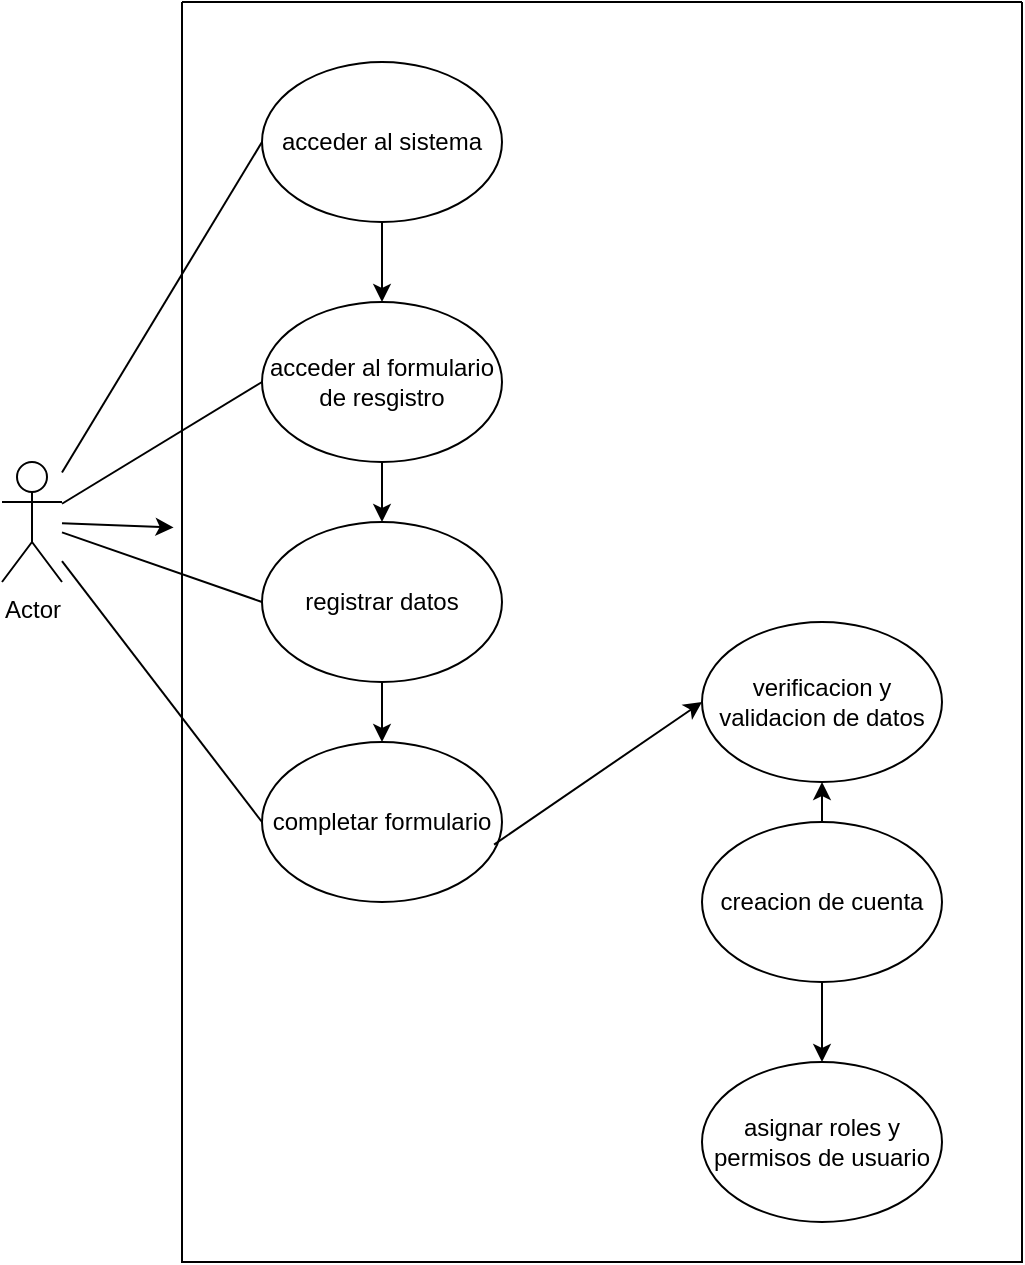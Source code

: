 <mxfile version="24.6.5" type="github">
  <diagram name="Página-1" id="8t8FhbhFCnX5sqYWsS4-">
    <mxGraphModel dx="1434" dy="780" grid="1" gridSize="10" guides="1" tooltips="1" connect="1" arrows="1" fold="1" page="1" pageScale="1" pageWidth="827" pageHeight="1169" math="0" shadow="0">
      <root>
        <mxCell id="0" />
        <mxCell id="1" parent="0" />
        <mxCell id="fkMWWv7B4svhQj1MSjRR-1" value="Actor" style="shape=umlActor;verticalLabelPosition=bottom;verticalAlign=top;html=1;outlineConnect=0;" vertex="1" parent="1">
          <mxGeometry x="30" y="270" width="30" height="60" as="geometry" />
        </mxCell>
        <mxCell id="fkMWWv7B4svhQj1MSjRR-3" value="acceder al sistema" style="ellipse;whiteSpace=wrap;html=1;" vertex="1" parent="1">
          <mxGeometry x="160" y="70" width="120" height="80" as="geometry" />
        </mxCell>
        <mxCell id="fkMWWv7B4svhQj1MSjRR-4" value="acceder al formulario de resgistro" style="ellipse;whiteSpace=wrap;html=1;" vertex="1" parent="1">
          <mxGeometry x="160" y="190" width="120" height="80" as="geometry" />
        </mxCell>
        <mxCell id="fkMWWv7B4svhQj1MSjRR-5" value="registrar datos" style="ellipse;whiteSpace=wrap;html=1;" vertex="1" parent="1">
          <mxGeometry x="160" y="300" width="120" height="80" as="geometry" />
        </mxCell>
        <mxCell id="fkMWWv7B4svhQj1MSjRR-7" value="verificacion y validacion de datos" style="ellipse;whiteSpace=wrap;html=1;" vertex="1" parent="1">
          <mxGeometry x="380" y="350" width="120" height="80" as="geometry" />
        </mxCell>
        <mxCell id="fkMWWv7B4svhQj1MSjRR-8" value="creacion de cuenta" style="ellipse;whiteSpace=wrap;html=1;" vertex="1" parent="1">
          <mxGeometry x="380" y="450" width="120" height="80" as="geometry" />
        </mxCell>
        <mxCell id="fkMWWv7B4svhQj1MSjRR-10" value="" style="swimlane;startSize=0;" vertex="1" parent="1">
          <mxGeometry x="120" y="40" width="420" height="630" as="geometry" />
        </mxCell>
        <mxCell id="fkMWWv7B4svhQj1MSjRR-6" value="completar formulario" style="ellipse;whiteSpace=wrap;html=1;" vertex="1" parent="fkMWWv7B4svhQj1MSjRR-10">
          <mxGeometry x="40" y="370" width="120" height="80" as="geometry" />
        </mxCell>
        <mxCell id="fkMWWv7B4svhQj1MSjRR-9" value="asignar roles y permisos de usuario" style="ellipse;whiteSpace=wrap;html=1;" vertex="1" parent="fkMWWv7B4svhQj1MSjRR-10">
          <mxGeometry x="260" y="530" width="120" height="80" as="geometry" />
        </mxCell>
        <mxCell id="fkMWWv7B4svhQj1MSjRR-11" value="" style="endArrow=classic;html=1;rounded=0;entryX=-0.01;entryY=0.417;entryDx=0;entryDy=0;entryPerimeter=0;" edge="1" parent="1" source="fkMWWv7B4svhQj1MSjRR-1" target="fkMWWv7B4svhQj1MSjRR-10">
          <mxGeometry width="50" height="50" relative="1" as="geometry">
            <mxPoint x="240" y="290" as="sourcePoint" />
            <mxPoint x="290" y="240" as="targetPoint" />
          </mxGeometry>
        </mxCell>
        <mxCell id="fkMWWv7B4svhQj1MSjRR-12" value="" style="endArrow=classic;html=1;rounded=0;entryX=0.5;entryY=0;entryDx=0;entryDy=0;" edge="1" parent="1" source="fkMWWv7B4svhQj1MSjRR-3" target="fkMWWv7B4svhQj1MSjRR-4">
          <mxGeometry width="50" height="50" relative="1" as="geometry">
            <mxPoint x="70" y="311" as="sourcePoint" />
            <mxPoint x="126" y="313" as="targetPoint" />
          </mxGeometry>
        </mxCell>
        <mxCell id="fkMWWv7B4svhQj1MSjRR-13" value="" style="endArrow=classic;html=1;rounded=0;entryX=0.5;entryY=0;entryDx=0;entryDy=0;exitX=0.5;exitY=1;exitDx=0;exitDy=0;" edge="1" parent="1" source="fkMWWv7B4svhQj1MSjRR-4" target="fkMWWv7B4svhQj1MSjRR-5">
          <mxGeometry width="50" height="50" relative="1" as="geometry">
            <mxPoint x="230" y="160" as="sourcePoint" />
            <mxPoint x="230" y="200" as="targetPoint" />
          </mxGeometry>
        </mxCell>
        <mxCell id="fkMWWv7B4svhQj1MSjRR-14" value="" style="endArrow=classic;html=1;rounded=0;entryX=0.5;entryY=0;entryDx=0;entryDy=0;exitX=0.5;exitY=1;exitDx=0;exitDy=0;" edge="1" parent="1" source="fkMWWv7B4svhQj1MSjRR-5" target="fkMWWv7B4svhQj1MSjRR-6">
          <mxGeometry width="50" height="50" relative="1" as="geometry">
            <mxPoint x="230" y="280" as="sourcePoint" />
            <mxPoint x="230" y="310" as="targetPoint" />
          </mxGeometry>
        </mxCell>
        <mxCell id="fkMWWv7B4svhQj1MSjRR-15" value="" style="endArrow=classic;html=1;rounded=0;entryX=0;entryY=0.5;entryDx=0;entryDy=0;exitX=0.967;exitY=0.641;exitDx=0;exitDy=0;exitPerimeter=0;" edge="1" parent="1" source="fkMWWv7B4svhQj1MSjRR-6" target="fkMWWv7B4svhQj1MSjRR-7">
          <mxGeometry width="50" height="50" relative="1" as="geometry">
            <mxPoint x="240" y="290" as="sourcePoint" />
            <mxPoint x="240" y="320" as="targetPoint" />
          </mxGeometry>
        </mxCell>
        <mxCell id="fkMWWv7B4svhQj1MSjRR-16" value="" style="endArrow=classic;html=1;rounded=0;entryX=0.5;entryY=1;entryDx=0;entryDy=0;" edge="1" parent="1" source="fkMWWv7B4svhQj1MSjRR-8" target="fkMWWv7B4svhQj1MSjRR-7">
          <mxGeometry width="50" height="50" relative="1" as="geometry">
            <mxPoint x="250" y="300" as="sourcePoint" />
            <mxPoint x="250" y="330" as="targetPoint" />
          </mxGeometry>
        </mxCell>
        <mxCell id="fkMWWv7B4svhQj1MSjRR-17" value="" style="endArrow=classic;html=1;rounded=0;entryX=0.5;entryY=0;entryDx=0;entryDy=0;exitX=0.5;exitY=1;exitDx=0;exitDy=0;" edge="1" parent="1" source="fkMWWv7B4svhQj1MSjRR-8" target="fkMWWv7B4svhQj1MSjRR-9">
          <mxGeometry width="50" height="50" relative="1" as="geometry">
            <mxPoint x="260" y="310" as="sourcePoint" />
            <mxPoint x="260" y="340" as="targetPoint" />
          </mxGeometry>
        </mxCell>
        <mxCell id="fkMWWv7B4svhQj1MSjRR-18" value="" style="endArrow=none;html=1;rounded=0;entryX=0;entryY=0.5;entryDx=0;entryDy=0;" edge="1" parent="1" source="fkMWWv7B4svhQj1MSjRR-1" target="fkMWWv7B4svhQj1MSjRR-3">
          <mxGeometry width="50" height="50" relative="1" as="geometry">
            <mxPoint x="40" y="230" as="sourcePoint" />
            <mxPoint x="90" y="230" as="targetPoint" />
          </mxGeometry>
        </mxCell>
        <mxCell id="fkMWWv7B4svhQj1MSjRR-20" value="" style="endArrow=none;html=1;rounded=0;entryX=0;entryY=0.5;entryDx=0;entryDy=0;" edge="1" parent="1" source="fkMWWv7B4svhQj1MSjRR-1" target="fkMWWv7B4svhQj1MSjRR-4">
          <mxGeometry width="50" height="50" relative="1" as="geometry">
            <mxPoint x="290" y="330" as="sourcePoint" />
            <mxPoint x="340" y="280" as="targetPoint" />
          </mxGeometry>
        </mxCell>
        <mxCell id="fkMWWv7B4svhQj1MSjRR-21" value="" style="endArrow=none;html=1;rounded=0;entryX=0;entryY=0.5;entryDx=0;entryDy=0;" edge="1" parent="1" source="fkMWWv7B4svhQj1MSjRR-1" target="fkMWWv7B4svhQj1MSjRR-5">
          <mxGeometry width="50" height="50" relative="1" as="geometry">
            <mxPoint x="290" y="330" as="sourcePoint" />
            <mxPoint x="340" y="280" as="targetPoint" />
          </mxGeometry>
        </mxCell>
        <mxCell id="fkMWWv7B4svhQj1MSjRR-23" value="" style="endArrow=none;html=1;rounded=0;entryX=0;entryY=0.5;entryDx=0;entryDy=0;" edge="1" parent="1" source="fkMWWv7B4svhQj1MSjRR-1" target="fkMWWv7B4svhQj1MSjRR-6">
          <mxGeometry width="50" height="50" relative="1" as="geometry">
            <mxPoint x="290" y="330" as="sourcePoint" />
            <mxPoint x="340" y="280" as="targetPoint" />
          </mxGeometry>
        </mxCell>
      </root>
    </mxGraphModel>
  </diagram>
</mxfile>
